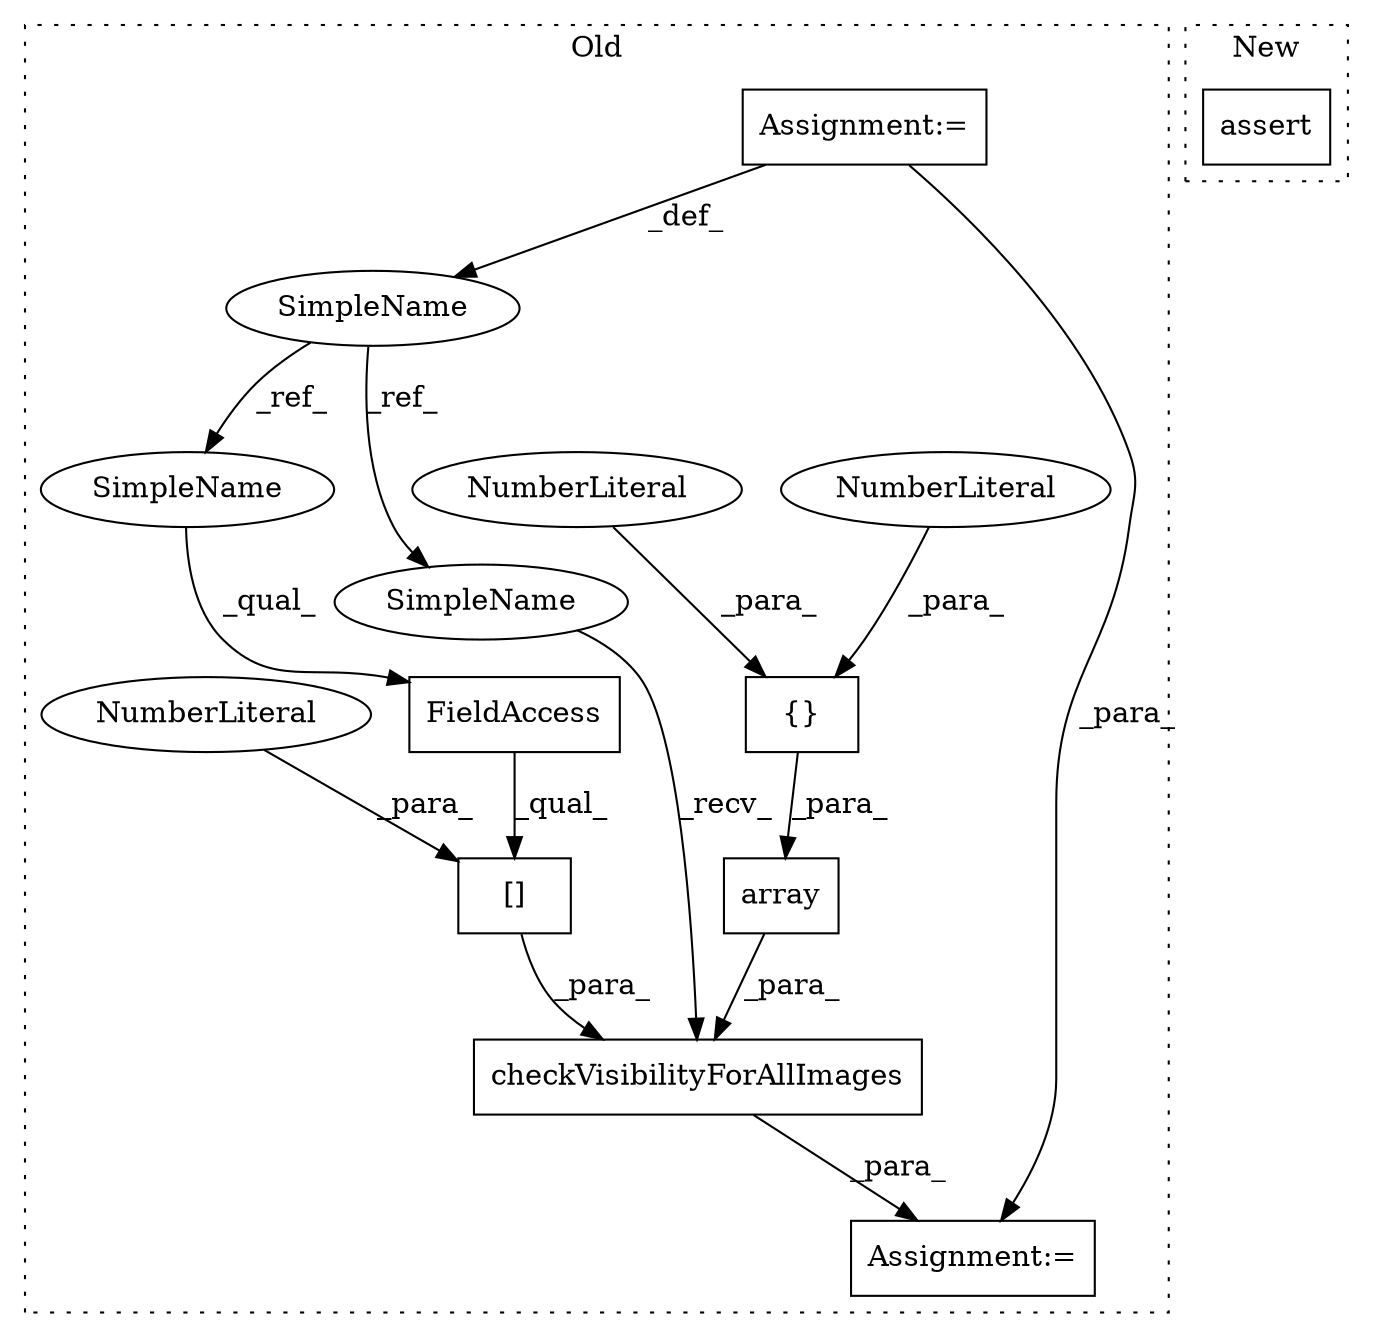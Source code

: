 digraph G {
subgraph cluster0 {
1 [label="checkVisibilityForAllImages" a="32" s="2011,2083" l="28,1" shape="box"];
3 [label="{}" a="4" s="2077,2081" l="1,1" shape="box"];
4 [label="NumberLiteral" a="34" s="2078" l="1" shape="ellipse"];
5 [label="NumberLiteral" a="34" s="2080" l="1" shape="ellipse"];
6 [label="[]" a="2" s="2039,2054" l="14,1" shape="box"];
7 [label="NumberLiteral" a="34" s="2053" l="1" shape="ellipse"];
8 [label="SimpleName" a="42" s="1985" l="5" shape="ellipse"];
9 [label="FieldAccess" a="22" s="2039" l="13" shape="box"];
10 [label="array" a="32" s="2062,2082" l="6,1" shape="box"];
11 [label="Assignment:=" a="7" s="1985" l="5" shape="box"];
12 [label="Assignment:=" a="7" s="2004" l="1" shape="box"];
13 [label="SimpleName" a="42" s="2005" l="5" shape="ellipse"];
14 [label="SimpleName" a="42" s="2039" l="5" shape="ellipse"];
label = "Old";
style="dotted";
}
subgraph cluster1 {
2 [label="assert" a="32" s="2779,2967" l="11,1" shape="box"];
label = "New";
style="dotted";
}
1 -> 12 [label="_para_"];
3 -> 10 [label="_para_"];
4 -> 3 [label="_para_"];
5 -> 3 [label="_para_"];
6 -> 1 [label="_para_"];
7 -> 6 [label="_para_"];
8 -> 13 [label="_ref_"];
8 -> 14 [label="_ref_"];
9 -> 6 [label="_qual_"];
10 -> 1 [label="_para_"];
11 -> 8 [label="_def_"];
11 -> 12 [label="_para_"];
13 -> 1 [label="_recv_"];
14 -> 9 [label="_qual_"];
}
